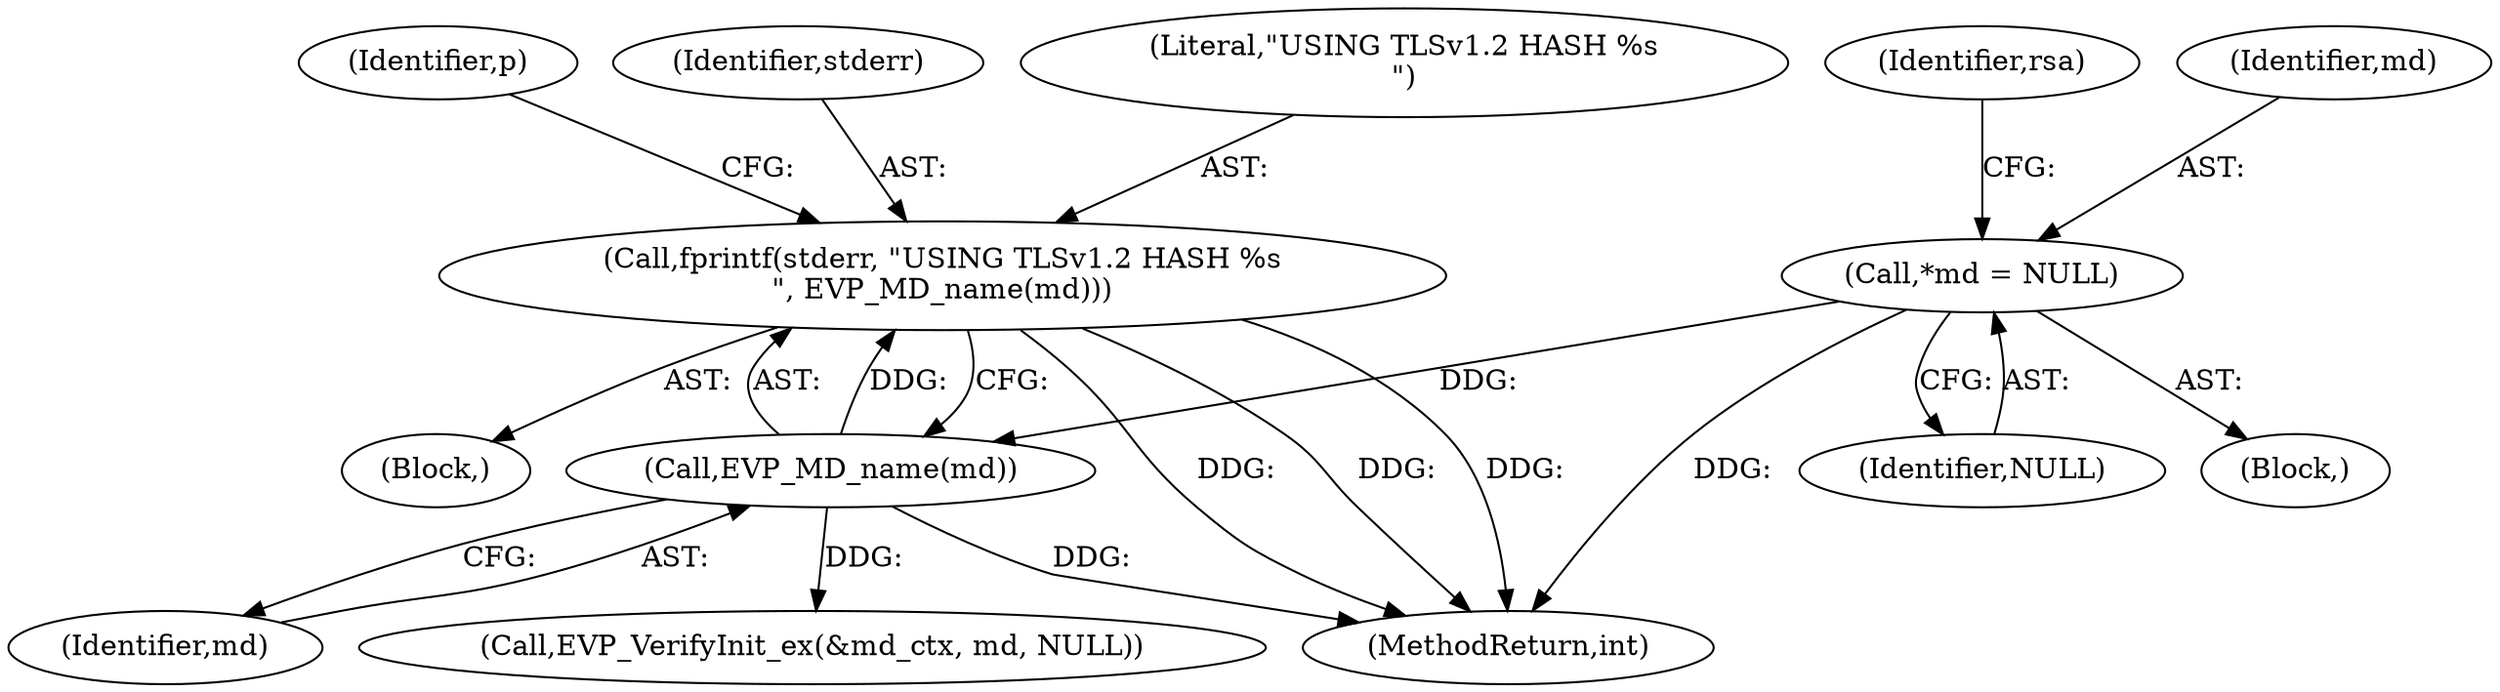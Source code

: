 digraph "0_openssl_b15f8769644b00ef7283521593360b7b2135cb63@API" {
"1001462" [label="(Call,fprintf(stderr, \"USING TLSv1.2 HASH %s\n\", EVP_MD_name(md)))"];
"1001465" [label="(Call,EVP_MD_name(md))"];
"1000147" [label="(Call,*md = NULL)"];
"1000148" [label="(Identifier,md)"];
"1001468" [label="(Identifier,p)"];
"1000149" [label="(Identifier,NULL)"];
"1001771" [label="(MethodReturn,int)"];
"1001463" [label="(Identifier,stderr)"];
"1001465" [label="(Call,EVP_MD_name(md))"];
"1000128" [label="(Block,)"];
"1000152" [label="(Identifier,rsa)"];
"1000147" [label="(Call,*md = NULL)"];
"1001462" [label="(Call,fprintf(stderr, \"USING TLSv1.2 HASH %s\n\", EVP_MD_name(md)))"];
"1001464" [label="(Literal,\"USING TLSv1.2 HASH %s\n\")"];
"1001644" [label="(Call,EVP_VerifyInit_ex(&md_ctx, md, NULL))"];
"1001466" [label="(Identifier,md)"];
"1001430" [label="(Block,)"];
"1001462" -> "1001430"  [label="AST: "];
"1001462" -> "1001465"  [label="CFG: "];
"1001463" -> "1001462"  [label="AST: "];
"1001464" -> "1001462"  [label="AST: "];
"1001465" -> "1001462"  [label="AST: "];
"1001468" -> "1001462"  [label="CFG: "];
"1001462" -> "1001771"  [label="DDG: "];
"1001462" -> "1001771"  [label="DDG: "];
"1001462" -> "1001771"  [label="DDG: "];
"1001465" -> "1001462"  [label="DDG: "];
"1001465" -> "1001466"  [label="CFG: "];
"1001466" -> "1001465"  [label="AST: "];
"1001465" -> "1001771"  [label="DDG: "];
"1000147" -> "1001465"  [label="DDG: "];
"1001465" -> "1001644"  [label="DDG: "];
"1000147" -> "1000128"  [label="AST: "];
"1000147" -> "1000149"  [label="CFG: "];
"1000148" -> "1000147"  [label="AST: "];
"1000149" -> "1000147"  [label="AST: "];
"1000152" -> "1000147"  [label="CFG: "];
"1000147" -> "1001771"  [label="DDG: "];
}
